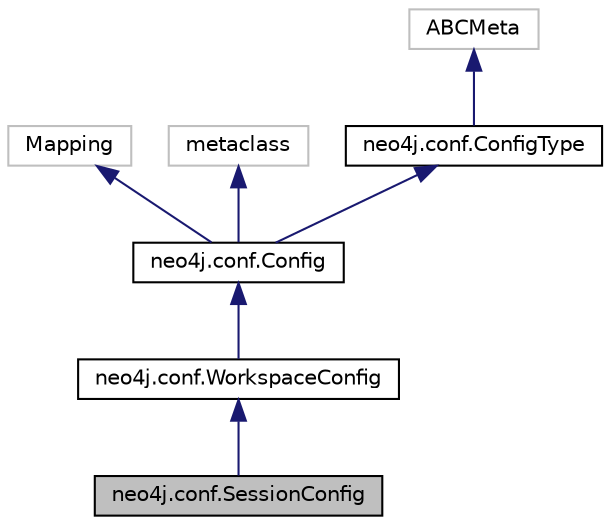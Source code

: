 digraph "neo4j.conf.SessionConfig"
{
 // LATEX_PDF_SIZE
  edge [fontname="Helvetica",fontsize="10",labelfontname="Helvetica",labelfontsize="10"];
  node [fontname="Helvetica",fontsize="10",shape=record];
  Node1 [label="neo4j.conf.SessionConfig",height=0.2,width=0.4,color="black", fillcolor="grey75", style="filled", fontcolor="black",tooltip=" "];
  Node2 -> Node1 [dir="back",color="midnightblue",fontsize="10",style="solid",fontname="Helvetica"];
  Node2 [label="neo4j.conf.WorkspaceConfig",height=0.2,width=0.4,color="black", fillcolor="white", style="filled",URL="$d2/d81/classneo4j_1_1conf_1_1_workspace_config.html",tooltip=" "];
  Node3 -> Node2 [dir="back",color="midnightblue",fontsize="10",style="solid",fontname="Helvetica"];
  Node3 [label="neo4j.conf.Config",height=0.2,width=0.4,color="black", fillcolor="white", style="filled",URL="$d2/dc7/classneo4j_1_1conf_1_1_config.html",tooltip=" "];
  Node4 -> Node3 [dir="back",color="midnightblue",fontsize="10",style="solid",fontname="Helvetica"];
  Node4 [label="Mapping",height=0.2,width=0.4,color="grey75", fillcolor="white", style="filled",tooltip=" "];
  Node5 -> Node3 [dir="back",color="midnightblue",fontsize="10",style="solid",fontname="Helvetica"];
  Node5 [label="metaclass",height=0.2,width=0.4,color="grey75", fillcolor="white", style="filled",tooltip=" "];
  Node6 -> Node3 [dir="back",color="midnightblue",fontsize="10",style="solid",fontname="Helvetica"];
  Node6 [label="neo4j.conf.ConfigType",height=0.2,width=0.4,color="black", fillcolor="white", style="filled",URL="$d0/d2c/classneo4j_1_1conf_1_1_config_type.html",tooltip=" "];
  Node7 -> Node6 [dir="back",color="midnightblue",fontsize="10",style="solid",fontname="Helvetica"];
  Node7 [label="ABCMeta",height=0.2,width=0.4,color="grey75", fillcolor="white", style="filled",tooltip=" "];
}
